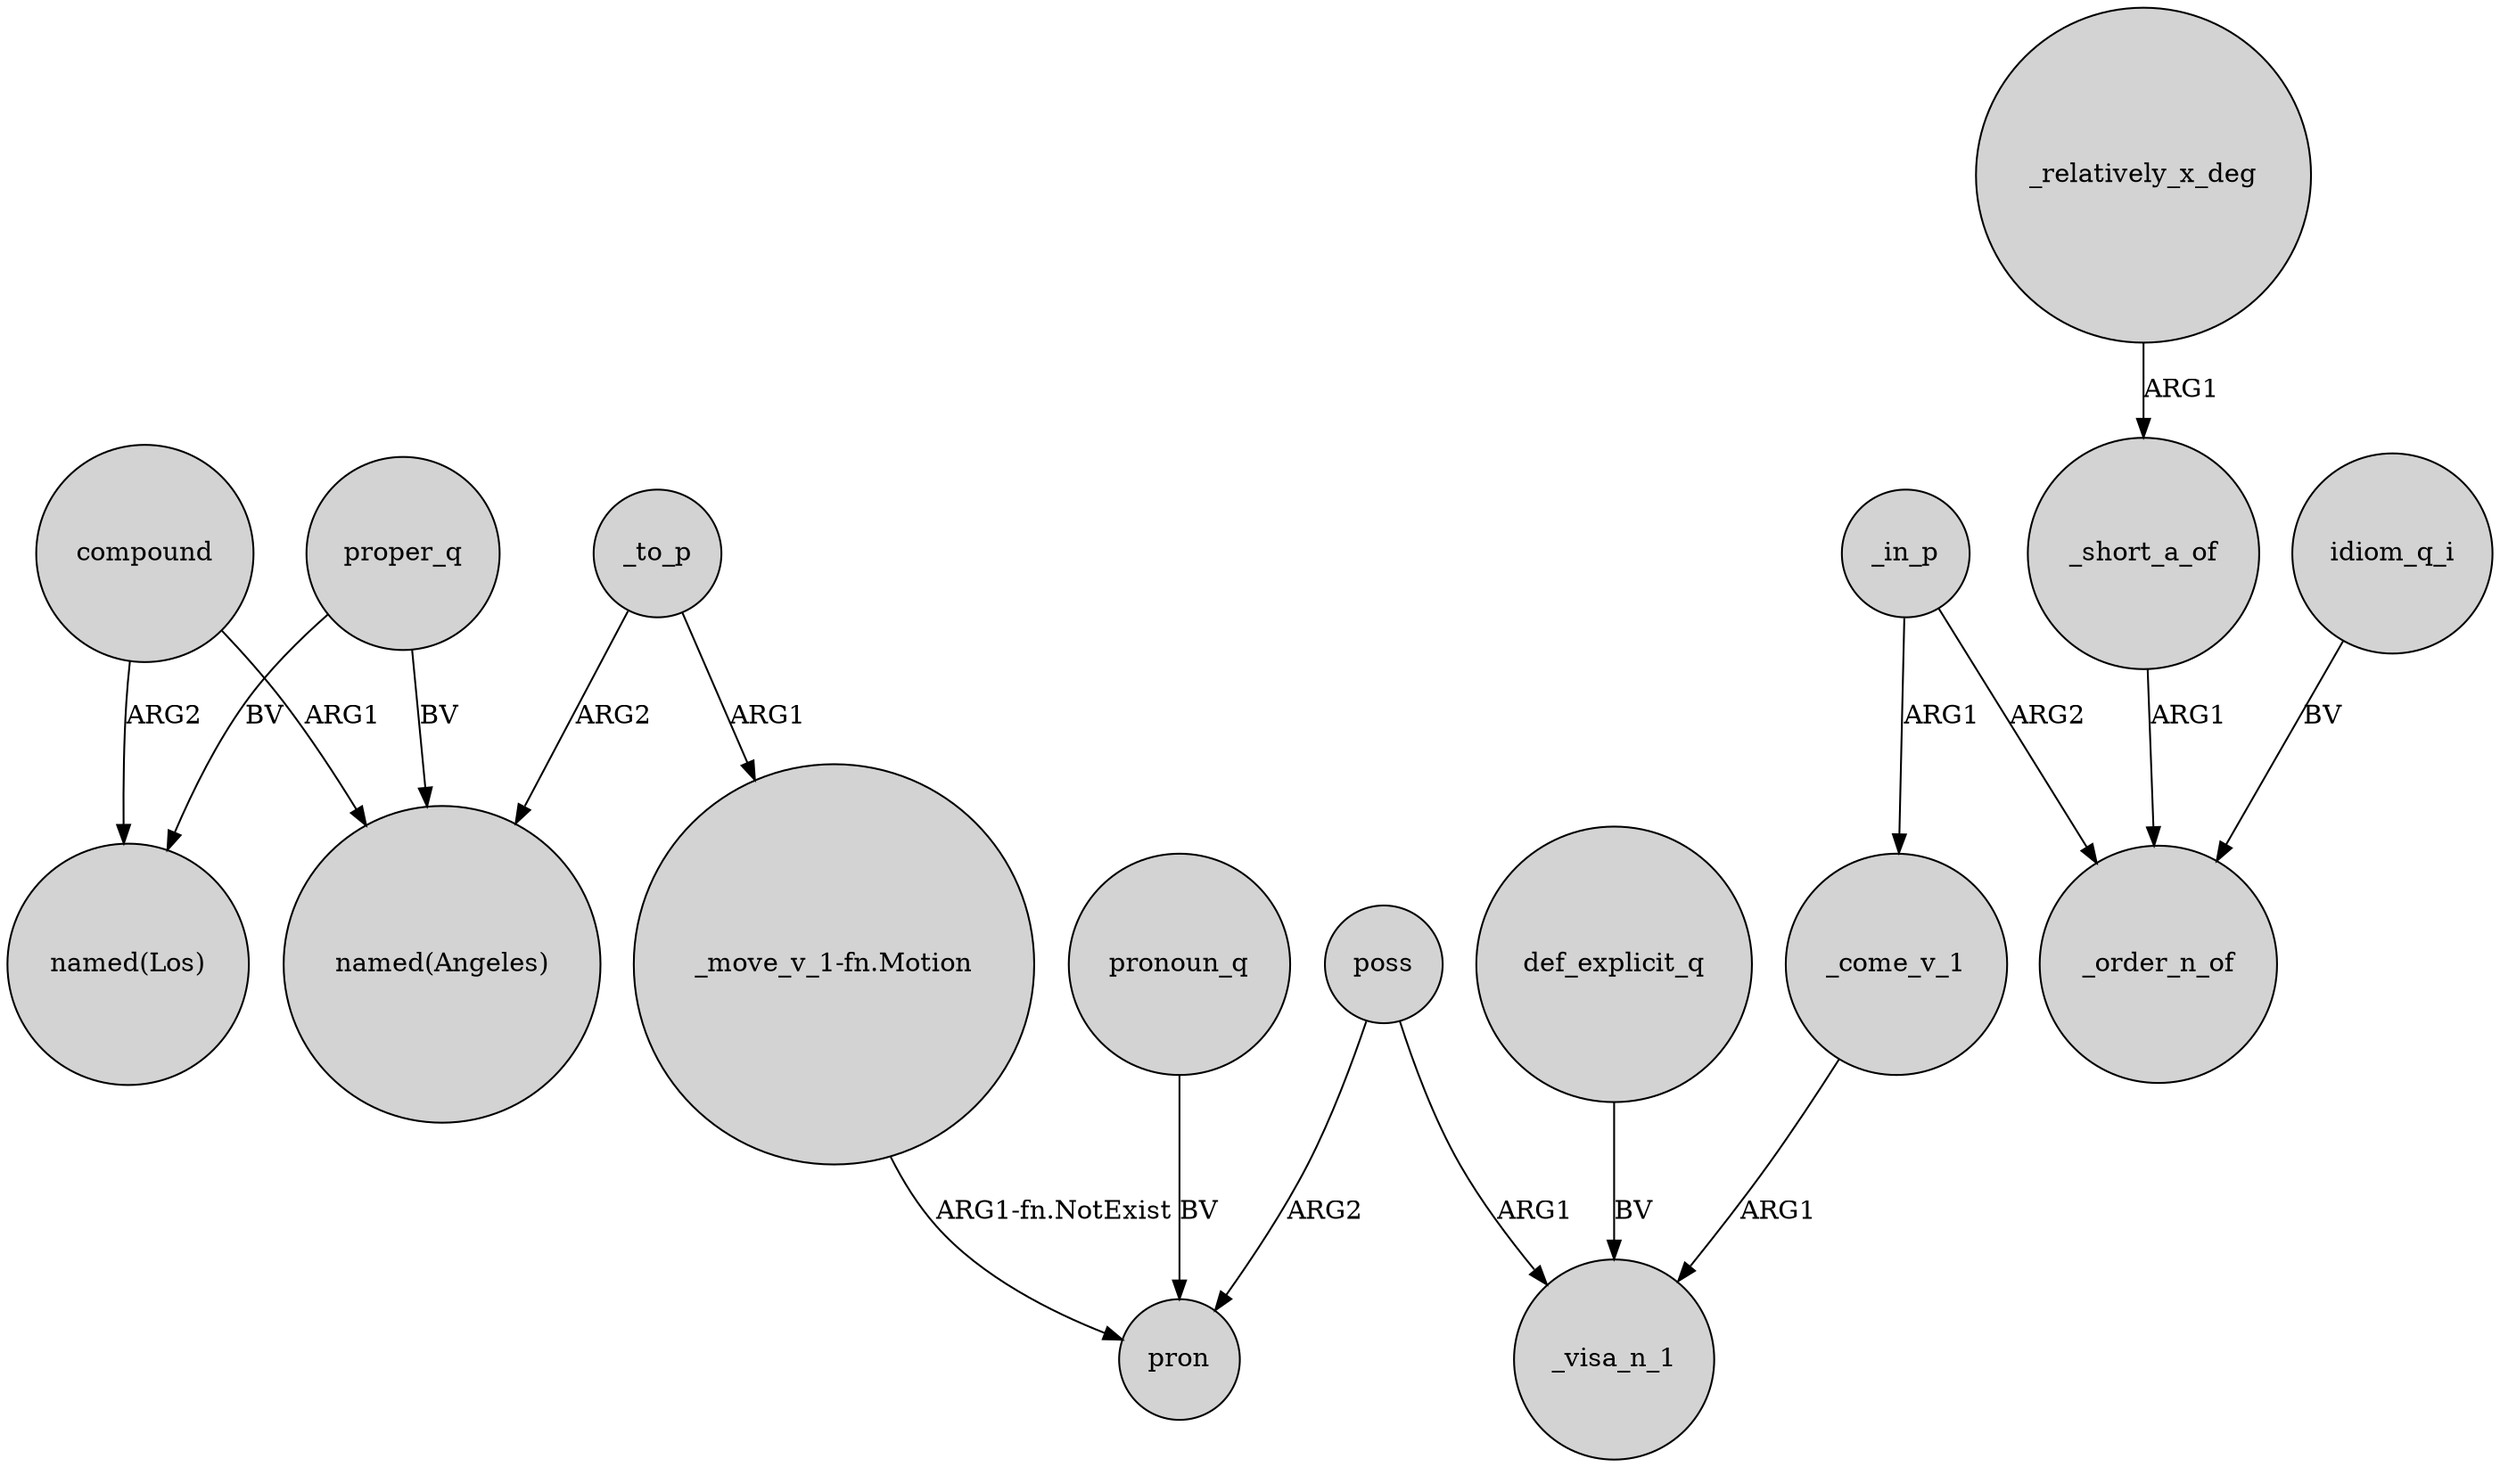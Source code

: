 digraph {
	node [shape=circle style=filled]
	_come_v_1 -> _visa_n_1 [label=ARG1]
	_in_p -> _order_n_of [label=ARG2]
	_in_p -> _come_v_1 [label=ARG1]
	_relatively_x_deg -> _short_a_of [label=ARG1]
	def_explicit_q -> _visa_n_1 [label=BV]
	idiom_q_i -> _order_n_of [label=BV]
	proper_q -> "named(Angeles)" [label=BV]
	poss -> pron [label=ARG2]
	_to_p -> "named(Angeles)" [label=ARG2]
	_to_p -> "_move_v_1-fn.Motion" [label=ARG1]
	"_move_v_1-fn.Motion" -> pron [label="ARG1-fn.NotExist"]
	poss -> _visa_n_1 [label=ARG1]
	compound -> "named(Angeles)" [label=ARG1]
	compound -> "named(Los)" [label=ARG2]
	proper_q -> "named(Los)" [label=BV]
	_short_a_of -> _order_n_of [label=ARG1]
	pronoun_q -> pron [label=BV]
}

